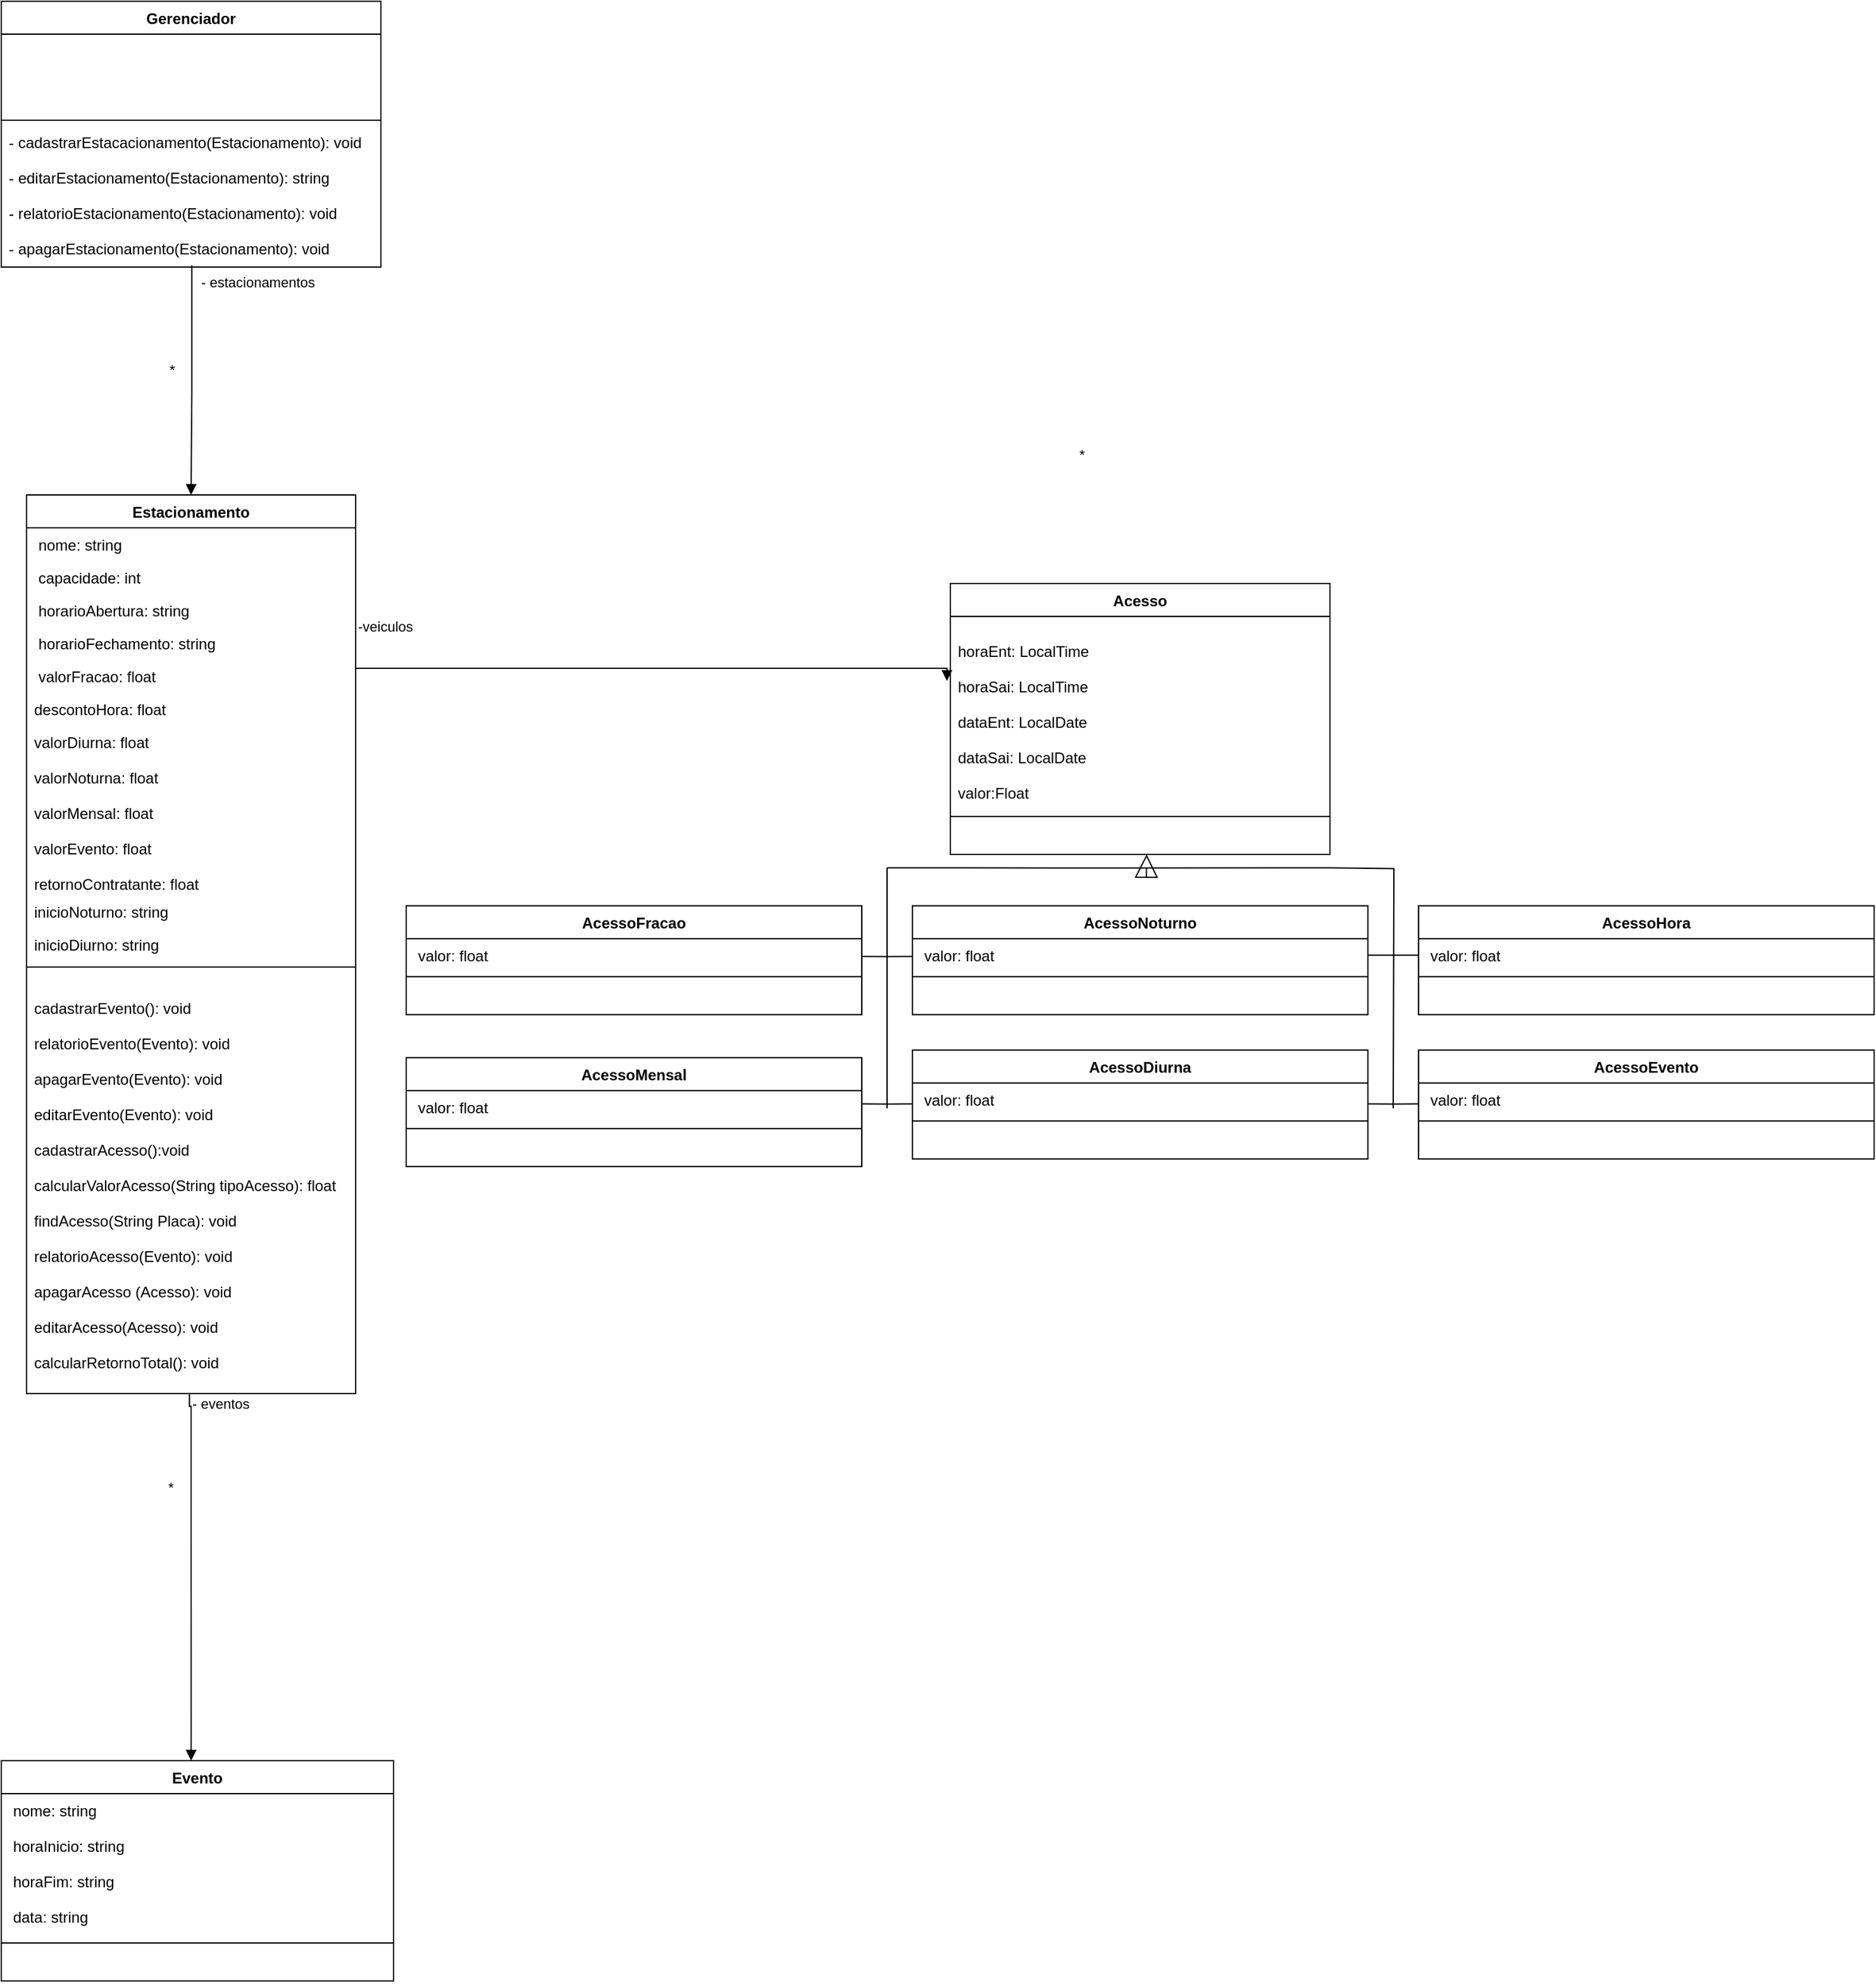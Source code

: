 <mxfile version="20.2.8" type="github" pages="2">
  <diagram id="n3HsWPKC9BcfrFoE6lrO" name="Classes">
    <mxGraphModel dx="1654" dy="1659" grid="1" gridSize="10" guides="1" tooltips="1" connect="1" arrows="1" fold="1" page="1" pageScale="1" pageWidth="827" pageHeight="1169" math="0" shadow="0">
      <root>
        <mxCell id="0" />
        <mxCell id="1" parent="0" />
        <mxCell id="VxP2XsV1p8CQdQtkffWP-2" value="Estacionamento&#xa;" style="swimlane;fontStyle=1;align=center;verticalAlign=top;childLayout=stackLayout;horizontal=1;startSize=26;horizontalStack=0;resizeParent=1;resizeParentMax=0;resizeLast=0;collapsible=1;marginBottom=0;" parent="1" vertex="1">
          <mxGeometry y="-210" width="260" height="710" as="geometry" />
        </mxCell>
        <mxCell id="VxP2XsV1p8CQdQtkffWP-3" value=" nome: string" style="text;strokeColor=none;fillColor=none;align=left;verticalAlign=top;spacingLeft=4;spacingRight=4;overflow=hidden;rotatable=0;points=[[0,0.5],[1,0.5]];portConstraint=eastwest;" parent="VxP2XsV1p8CQdQtkffWP-2" vertex="1">
          <mxGeometry y="26" width="260" height="26" as="geometry" />
        </mxCell>
        <mxCell id="VxP2XsV1p8CQdQtkffWP-10" value=" capacidade: int&#xa;" style="text;strokeColor=none;fillColor=none;align=left;verticalAlign=top;spacingLeft=4;spacingRight=4;overflow=hidden;rotatable=0;points=[[0,0.5],[1,0.5]];portConstraint=eastwest;" parent="VxP2XsV1p8CQdQtkffWP-2" vertex="1">
          <mxGeometry y="52" width="260" height="26" as="geometry" />
        </mxCell>
        <mxCell id="VxP2XsV1p8CQdQtkffWP-11" value=" horarioAbertura: string" style="text;strokeColor=none;fillColor=none;align=left;verticalAlign=top;spacingLeft=4;spacingRight=4;overflow=hidden;rotatable=0;points=[[0,0.5],[1,0.5]];portConstraint=eastwest;" parent="VxP2XsV1p8CQdQtkffWP-2" vertex="1">
          <mxGeometry y="78" width="260" height="26" as="geometry" />
        </mxCell>
        <mxCell id="OJVXcZlJsAUgDRDbPujy-1" value=" horarioFechamento: string" style="text;strokeColor=none;fillColor=none;align=left;verticalAlign=top;spacingLeft=4;spacingRight=4;overflow=hidden;rotatable=0;points=[[0,0.5],[1,0.5]];portConstraint=eastwest;" parent="VxP2XsV1p8CQdQtkffWP-2" vertex="1">
          <mxGeometry y="104" width="260" height="26" as="geometry" />
        </mxCell>
        <mxCell id="VxP2XsV1p8CQdQtkffWP-13" value=" valorFracao: float&#xa;" style="text;strokeColor=none;fillColor=none;align=left;verticalAlign=top;spacingLeft=4;spacingRight=4;overflow=hidden;rotatable=0;points=[[0,0.5],[1,0.5]];portConstraint=eastwest;" parent="VxP2XsV1p8CQdQtkffWP-2" vertex="1">
          <mxGeometry y="130" width="260" height="26" as="geometry" />
        </mxCell>
        <mxCell id="VxP2XsV1p8CQdQtkffWP-14" value="descontoHora: float" style="text;strokeColor=none;fillColor=none;align=left;verticalAlign=top;spacingLeft=4;spacingRight=4;overflow=hidden;rotatable=0;points=[[0,0.5],[1,0.5]];portConstraint=eastwest;" parent="VxP2XsV1p8CQdQtkffWP-2" vertex="1">
          <mxGeometry y="156" width="260" height="26" as="geometry" />
        </mxCell>
        <mxCell id="VxP2XsV1p8CQdQtkffWP-12" value="valorDiurna: float&#xa;&#xa;valorNoturna: float&#xa;&#xa;valorMensal: float&#xa;&#xa;valorEvento: float&#xa;&#xa;retornoContratante: float&#xa;&#xa;" style="text;strokeColor=none;fillColor=none;align=left;verticalAlign=top;spacingLeft=4;spacingRight=4;overflow=hidden;rotatable=0;points=[[0,0.5],[1,0.5]];portConstraint=eastwest;" parent="VxP2XsV1p8CQdQtkffWP-2" vertex="1">
          <mxGeometry y="182" width="260" height="134" as="geometry" />
        </mxCell>
        <mxCell id="zof1cizepwJFF0A06KsF-2" value="inicioNoturno: string" style="text;strokeColor=none;fillColor=none;align=left;verticalAlign=top;spacingLeft=4;spacingRight=4;overflow=hidden;rotatable=0;points=[[0,0.5],[1,0.5]];portConstraint=eastwest;" parent="VxP2XsV1p8CQdQtkffWP-2" vertex="1">
          <mxGeometry y="316" width="260" height="26" as="geometry" />
        </mxCell>
        <mxCell id="zof1cizepwJFF0A06KsF-1" value="inicioDiurno: string" style="text;strokeColor=none;fillColor=none;align=left;verticalAlign=top;spacingLeft=4;spacingRight=4;overflow=hidden;rotatable=0;points=[[0,0.5],[1,0.5]];portConstraint=eastwest;" parent="VxP2XsV1p8CQdQtkffWP-2" vertex="1">
          <mxGeometry y="342" width="260" height="26" as="geometry" />
        </mxCell>
        <mxCell id="VxP2XsV1p8CQdQtkffWP-4" value="" style="line;strokeWidth=1;fillColor=none;align=left;verticalAlign=middle;spacingTop=-1;spacingLeft=3;spacingRight=3;rotatable=0;labelPosition=right;points=[];portConstraint=eastwest;" parent="VxP2XsV1p8CQdQtkffWP-2" vertex="1">
          <mxGeometry y="368" width="260" height="10" as="geometry" />
        </mxCell>
        <mxCell id="VxP2XsV1p8CQdQtkffWP-5" value="&#xa;cadastrarEvento(): void&#xa;&#xa;relatorioEvento(Evento): void&#xa;&#xa;apagarEvento(Evento): void&#xa;&#xa;editarEvento(Evento): void&#xa;&#xa;cadastrarAcesso():void&#xa;&#xa;calcularValorAcesso(String tipoAcesso): float&#xa;&#xa;findAcesso(String Placa): void&#xa;&#xa;relatorioAcesso(Evento): void&#xa;&#xa;apagarAcesso (Acesso): void&#xa;&#xa;editarAcesso(Acesso): void&#xa;&#xa;calcularRetornoTotal(): void" style="text;strokeColor=none;fillColor=none;align=left;verticalAlign=top;spacingLeft=4;spacingRight=4;overflow=hidden;rotatable=0;points=[[0,0.5],[1,0.5]];portConstraint=eastwest;" parent="VxP2XsV1p8CQdQtkffWP-2" vertex="1">
          <mxGeometry y="378" width="260" height="332" as="geometry" />
        </mxCell>
        <mxCell id="y3Uu669ifDR9-FXE01mr-2" value="Acesso" style="swimlane;fontStyle=1;align=center;verticalAlign=top;childLayout=stackLayout;horizontal=1;startSize=26;horizontalStack=0;resizeParent=1;resizeParentMax=0;resizeLast=0;collapsible=1;marginBottom=0;" parent="1" vertex="1">
          <mxGeometry x="730" y="-140" width="300" height="214" as="geometry" />
        </mxCell>
        <mxCell id="y3Uu669ifDR9-FXE01mr-3" value="&#xa;horaEnt: LocalTime&#xa;&#xa;horaSai: LocalTime&#xa;&#xa;dataEnt: LocalDate&#xa;&#xa;dataSai: LocalDate&#xa;&#xa;valor:Float" style="text;strokeColor=none;fillColor=none;align=left;verticalAlign=top;spacingLeft=4;spacingRight=4;overflow=hidden;rotatable=0;points=[[0,0.5],[1,0.5]];portConstraint=eastwest;" parent="y3Uu669ifDR9-FXE01mr-2" vertex="1">
          <mxGeometry y="26" width="300" height="154" as="geometry" />
        </mxCell>
        <mxCell id="y3Uu669ifDR9-FXE01mr-4" value="" style="line;strokeWidth=1;fillColor=none;align=left;verticalAlign=middle;spacingTop=-1;spacingLeft=3;spacingRight=3;rotatable=0;labelPosition=right;points=[];portConstraint=eastwest;" parent="y3Uu669ifDR9-FXE01mr-2" vertex="1">
          <mxGeometry y="180" width="300" height="8" as="geometry" />
        </mxCell>
        <mxCell id="y3Uu669ifDR9-FXE01mr-5" value="&#xa;&#xa;" style="text;strokeColor=none;fillColor=none;align=left;verticalAlign=top;spacingLeft=4;spacingRight=4;overflow=hidden;rotatable=0;points=[[0,0.5],[1,0.5]];portConstraint=eastwest;" parent="y3Uu669ifDR9-FXE01mr-2" vertex="1">
          <mxGeometry y="188" width="300" height="26" as="geometry" />
        </mxCell>
        <mxCell id="y3Uu669ifDR9-FXE01mr-6" value="-veiculos" style="endArrow=block;endFill=1;html=1;edgeStyle=orthogonalEdgeStyle;align=left;verticalAlign=top;rounded=0;exitX=1;exitY=0.5;exitDx=0;exitDy=0;entryX=-0.009;entryY=0.331;entryDx=0;entryDy=0;entryPerimeter=0;" parent="1" source="VxP2XsV1p8CQdQtkffWP-11" target="y3Uu669ifDR9-FXE01mr-3" edge="1">
          <mxGeometry x="-1" relative="1" as="geometry">
            <mxPoint x="180" y="140" as="sourcePoint" />
            <mxPoint x="710" y="-90" as="targetPoint" />
            <Array as="points">
              <mxPoint x="260" y="-73" />
            </Array>
          </mxGeometry>
        </mxCell>
        <mxCell id="y3Uu669ifDR9-FXE01mr-7" value="*" style="edgeLabel;resizable=0;html=1;align=left;verticalAlign=bottom;" parent="y3Uu669ifDR9-FXE01mr-6" connectable="0" vertex="1">
          <mxGeometry x="-1" relative="1" as="geometry">
            <mxPoint x="570" y="-115" as="offset" />
          </mxGeometry>
        </mxCell>
        <mxCell id="y3Uu669ifDR9-FXE01mr-8" value="AcessoFracao" style="swimlane;fontStyle=1;align=center;verticalAlign=top;childLayout=stackLayout;horizontal=1;startSize=26;horizontalStack=0;resizeParent=1;resizeParentMax=0;resizeLast=0;collapsible=1;marginBottom=0;" parent="1" vertex="1">
          <mxGeometry x="300" y="114.67" width="360" height="86" as="geometry" />
        </mxCell>
        <mxCell id="y3Uu669ifDR9-FXE01mr-9" value=" valor: float" style="text;strokeColor=none;fillColor=none;align=left;verticalAlign=top;spacingLeft=4;spacingRight=4;overflow=hidden;rotatable=0;points=[[0,0.5],[1,0.5]];portConstraint=eastwest;" parent="y3Uu669ifDR9-FXE01mr-8" vertex="1">
          <mxGeometry y="26" width="360" height="26" as="geometry" />
        </mxCell>
        <mxCell id="y3Uu669ifDR9-FXE01mr-10" value="" style="line;strokeWidth=1;fillColor=none;align=left;verticalAlign=middle;spacingTop=-1;spacingLeft=3;spacingRight=3;rotatable=0;labelPosition=right;points=[];portConstraint=eastwest;" parent="y3Uu669ifDR9-FXE01mr-8" vertex="1">
          <mxGeometry y="52" width="360" height="8" as="geometry" />
        </mxCell>
        <mxCell id="y3Uu669ifDR9-FXE01mr-11" value="&#xa;&#xa;" style="text;strokeColor=none;fillColor=none;align=left;verticalAlign=top;spacingLeft=4;spacingRight=4;overflow=hidden;rotatable=0;points=[[0,0.5],[1,0.5]];portConstraint=eastwest;" parent="y3Uu669ifDR9-FXE01mr-8" vertex="1">
          <mxGeometry y="60" width="360" height="26" as="geometry" />
        </mxCell>
        <mxCell id="y3Uu669ifDR9-FXE01mr-12" value="AcessoNoturno" style="swimlane;fontStyle=1;align=center;verticalAlign=top;childLayout=stackLayout;horizontal=1;startSize=26;horizontalStack=0;resizeParent=1;resizeParentMax=0;resizeLast=0;collapsible=1;marginBottom=0;" parent="1" vertex="1">
          <mxGeometry x="700" y="114.67" width="360" height="86" as="geometry">
            <mxRectangle x="700" y="114.67" width="130" height="30" as="alternateBounds" />
          </mxGeometry>
        </mxCell>
        <mxCell id="y3Uu669ifDR9-FXE01mr-13" value=" valor: float" style="text;strokeColor=none;fillColor=none;align=left;verticalAlign=top;spacingLeft=4;spacingRight=4;overflow=hidden;rotatable=0;points=[[0,0.5],[1,0.5]];portConstraint=eastwest;" parent="y3Uu669ifDR9-FXE01mr-12" vertex="1">
          <mxGeometry y="26" width="360" height="26" as="geometry" />
        </mxCell>
        <mxCell id="y3Uu669ifDR9-FXE01mr-14" value="" style="line;strokeWidth=1;fillColor=none;align=left;verticalAlign=middle;spacingTop=-1;spacingLeft=3;spacingRight=3;rotatable=0;labelPosition=right;points=[];portConstraint=eastwest;" parent="y3Uu669ifDR9-FXE01mr-12" vertex="1">
          <mxGeometry y="52" width="360" height="8" as="geometry" />
        </mxCell>
        <mxCell id="y3Uu669ifDR9-FXE01mr-15" value="&#xa;&#xa;" style="text;strokeColor=none;fillColor=none;align=left;verticalAlign=top;spacingLeft=4;spacingRight=4;overflow=hidden;rotatable=0;points=[[0,0.5],[1,0.5]];portConstraint=eastwest;" parent="y3Uu669ifDR9-FXE01mr-12" vertex="1">
          <mxGeometry y="60" width="360" height="26" as="geometry" />
        </mxCell>
        <mxCell id="y3Uu669ifDR9-FXE01mr-16" value="AcessoHora" style="swimlane;fontStyle=1;align=center;verticalAlign=top;childLayout=stackLayout;horizontal=1;startSize=26;horizontalStack=0;resizeParent=1;resizeParentMax=0;resizeLast=0;collapsible=1;marginBottom=0;" parent="1" vertex="1">
          <mxGeometry x="1100" y="114.67" width="360" height="86" as="geometry">
            <mxRectangle x="1100" y="114.67" width="110" height="30" as="alternateBounds" />
          </mxGeometry>
        </mxCell>
        <mxCell id="y3Uu669ifDR9-FXE01mr-17" value=" valor: float" style="text;strokeColor=none;fillColor=none;align=left;verticalAlign=top;spacingLeft=4;spacingRight=4;overflow=hidden;rotatable=0;points=[[0,0.5],[1,0.5]];portConstraint=eastwest;" parent="y3Uu669ifDR9-FXE01mr-16" vertex="1">
          <mxGeometry y="26" width="360" height="26" as="geometry" />
        </mxCell>
        <mxCell id="y3Uu669ifDR9-FXE01mr-18" value="" style="line;strokeWidth=1;fillColor=none;align=left;verticalAlign=middle;spacingTop=-1;spacingLeft=3;spacingRight=3;rotatable=0;labelPosition=right;points=[];portConstraint=eastwest;" parent="y3Uu669ifDR9-FXE01mr-16" vertex="1">
          <mxGeometry y="52" width="360" height="8" as="geometry" />
        </mxCell>
        <mxCell id="y3Uu669ifDR9-FXE01mr-19" value="&#xa;&#xa;" style="text;strokeColor=none;fillColor=none;align=left;verticalAlign=top;spacingLeft=4;spacingRight=4;overflow=hidden;rotatable=0;points=[[0,0.5],[1,0.5]];portConstraint=eastwest;" parent="y3Uu669ifDR9-FXE01mr-16" vertex="1">
          <mxGeometry y="60" width="360" height="26" as="geometry" />
        </mxCell>
        <mxCell id="y3Uu669ifDR9-FXE01mr-20" value="AcessoMensal" style="swimlane;fontStyle=1;align=center;verticalAlign=top;childLayout=stackLayout;horizontal=1;startSize=26;horizontalStack=0;resizeParent=1;resizeParentMax=0;resizeLast=0;collapsible=1;marginBottom=0;" parent="1" vertex="1">
          <mxGeometry x="300" y="234.67" width="360" height="86" as="geometry" />
        </mxCell>
        <mxCell id="y3Uu669ifDR9-FXE01mr-21" value=" valor: float" style="text;strokeColor=none;fillColor=none;align=left;verticalAlign=top;spacingLeft=4;spacingRight=4;overflow=hidden;rotatable=0;points=[[0,0.5],[1,0.5]];portConstraint=eastwest;" parent="y3Uu669ifDR9-FXE01mr-20" vertex="1">
          <mxGeometry y="26" width="360" height="26" as="geometry" />
        </mxCell>
        <mxCell id="y3Uu669ifDR9-FXE01mr-22" value="" style="line;strokeWidth=1;fillColor=none;align=left;verticalAlign=middle;spacingTop=-1;spacingLeft=3;spacingRight=3;rotatable=0;labelPosition=right;points=[];portConstraint=eastwest;" parent="y3Uu669ifDR9-FXE01mr-20" vertex="1">
          <mxGeometry y="52" width="360" height="8" as="geometry" />
        </mxCell>
        <mxCell id="y3Uu669ifDR9-FXE01mr-23" value="&#xa;&#xa;" style="text;strokeColor=none;fillColor=none;align=left;verticalAlign=top;spacingLeft=4;spacingRight=4;overflow=hidden;rotatable=0;points=[[0,0.5],[1,0.5]];portConstraint=eastwest;" parent="y3Uu669ifDR9-FXE01mr-20" vertex="1">
          <mxGeometry y="60" width="360" height="26" as="geometry" />
        </mxCell>
        <mxCell id="y3Uu669ifDR9-FXE01mr-24" value="AcessoDiurna" style="swimlane;fontStyle=1;align=center;verticalAlign=top;childLayout=stackLayout;horizontal=1;startSize=26;horizontalStack=0;resizeParent=1;resizeParentMax=0;resizeLast=0;collapsible=1;marginBottom=0;" parent="1" vertex="1">
          <mxGeometry x="700" y="228.67" width="360" height="86" as="geometry" />
        </mxCell>
        <mxCell id="y3Uu669ifDR9-FXE01mr-25" value=" valor: float" style="text;strokeColor=none;fillColor=none;align=left;verticalAlign=top;spacingLeft=4;spacingRight=4;overflow=hidden;rotatable=0;points=[[0,0.5],[1,0.5]];portConstraint=eastwest;" parent="y3Uu669ifDR9-FXE01mr-24" vertex="1">
          <mxGeometry y="26" width="360" height="26" as="geometry" />
        </mxCell>
        <mxCell id="y3Uu669ifDR9-FXE01mr-26" value="" style="line;strokeWidth=1;fillColor=none;align=left;verticalAlign=middle;spacingTop=-1;spacingLeft=3;spacingRight=3;rotatable=0;labelPosition=right;points=[];portConstraint=eastwest;" parent="y3Uu669ifDR9-FXE01mr-24" vertex="1">
          <mxGeometry y="52" width="360" height="8" as="geometry" />
        </mxCell>
        <mxCell id="y3Uu669ifDR9-FXE01mr-27" value="&#xa;&#xa;" style="text;strokeColor=none;fillColor=none;align=left;verticalAlign=top;spacingLeft=4;spacingRight=4;overflow=hidden;rotatable=0;points=[[0,0.5],[1,0.5]];portConstraint=eastwest;" parent="y3Uu669ifDR9-FXE01mr-24" vertex="1">
          <mxGeometry y="60" width="360" height="26" as="geometry" />
        </mxCell>
        <mxCell id="y3Uu669ifDR9-FXE01mr-28" value="AcessoEvento" style="swimlane;fontStyle=1;align=center;verticalAlign=top;childLayout=stackLayout;horizontal=1;startSize=26;horizontalStack=0;resizeParent=1;resizeParentMax=0;resizeLast=0;collapsible=1;marginBottom=0;" parent="1" vertex="1">
          <mxGeometry x="1100" y="228.67" width="360" height="86" as="geometry" />
        </mxCell>
        <mxCell id="y3Uu669ifDR9-FXE01mr-29" value=" valor: float" style="text;strokeColor=none;fillColor=none;align=left;verticalAlign=top;spacingLeft=4;spacingRight=4;overflow=hidden;rotatable=0;points=[[0,0.5],[1,0.5]];portConstraint=eastwest;" parent="y3Uu669ifDR9-FXE01mr-28" vertex="1">
          <mxGeometry y="26" width="360" height="26" as="geometry" />
        </mxCell>
        <mxCell id="y3Uu669ifDR9-FXE01mr-30" value="" style="line;strokeWidth=1;fillColor=none;align=left;verticalAlign=middle;spacingTop=-1;spacingLeft=3;spacingRight=3;rotatable=0;labelPosition=right;points=[];portConstraint=eastwest;" parent="y3Uu669ifDR9-FXE01mr-28" vertex="1">
          <mxGeometry y="52" width="360" height="8" as="geometry" />
        </mxCell>
        <mxCell id="y3Uu669ifDR9-FXE01mr-31" value="&#xa;&#xa;" style="text;strokeColor=none;fillColor=none;align=left;verticalAlign=top;spacingLeft=4;spacingRight=4;overflow=hidden;rotatable=0;points=[[0,0.5],[1,0.5]];portConstraint=eastwest;" parent="y3Uu669ifDR9-FXE01mr-28" vertex="1">
          <mxGeometry y="60" width="360" height="26" as="geometry" />
        </mxCell>
        <mxCell id="y3Uu669ifDR9-FXE01mr-32" value="Evento" style="swimlane;fontStyle=1;align=center;verticalAlign=top;childLayout=stackLayout;horizontal=1;startSize=26;horizontalStack=0;resizeParent=1;resizeParentMax=0;resizeLast=0;collapsible=1;marginBottom=0;" parent="1" vertex="1">
          <mxGeometry x="-20" y="790" width="310" height="174" as="geometry" />
        </mxCell>
        <mxCell id="y3Uu669ifDR9-FXE01mr-33" value=" nome: string&#xa;&#xa; horaInicio: string&#xa;&#xa; horaFim: string&#xa;&#xa; data: string" style="text;strokeColor=none;fillColor=none;align=left;verticalAlign=top;spacingLeft=4;spacingRight=4;overflow=hidden;rotatable=0;points=[[0,0.5],[1,0.5]];portConstraint=eastwest;" parent="y3Uu669ifDR9-FXE01mr-32" vertex="1">
          <mxGeometry y="26" width="310" height="114" as="geometry" />
        </mxCell>
        <mxCell id="y3Uu669ifDR9-FXE01mr-34" value="" style="line;strokeWidth=1;fillColor=none;align=left;verticalAlign=middle;spacingTop=-1;spacingLeft=3;spacingRight=3;rotatable=0;labelPosition=right;points=[];portConstraint=eastwest;" parent="y3Uu669ifDR9-FXE01mr-32" vertex="1">
          <mxGeometry y="140" width="310" height="8" as="geometry" />
        </mxCell>
        <mxCell id="y3Uu669ifDR9-FXE01mr-35" value="&#xa;&#xa;" style="text;strokeColor=none;fillColor=none;align=left;verticalAlign=top;spacingLeft=4;spacingRight=4;overflow=hidden;rotatable=0;points=[[0,0.5],[1,0.5]];portConstraint=eastwest;" parent="y3Uu669ifDR9-FXE01mr-32" vertex="1">
          <mxGeometry y="148" width="310" height="26" as="geometry" />
        </mxCell>
        <mxCell id="y3Uu669ifDR9-FXE01mr-39" value="&lt;br&gt;" style="endArrow=block;endSize=16;endFill=0;html=1;rounded=0;entryX=0.517;entryY=0.998;entryDx=0;entryDy=0;entryPerimeter=0;" parent="1" target="y3Uu669ifDR9-FXE01mr-5" edge="1">
          <mxGeometry x="-0.169" y="-170" width="160" relative="1" as="geometry">
            <mxPoint x="885" y="84.67" as="sourcePoint" />
            <mxPoint x="885.4" y="59.996" as="targetPoint" />
            <mxPoint as="offset" />
          </mxGeometry>
        </mxCell>
        <mxCell id="y3Uu669ifDR9-FXE01mr-41" value="" style="endArrow=none;html=1;edgeStyle=orthogonalEdgeStyle;rounded=0;" parent="1" edge="1">
          <mxGeometry relative="1" as="geometry">
            <mxPoint x="680" y="84.67" as="sourcePoint" />
            <mxPoint x="680" y="274.67" as="targetPoint" />
          </mxGeometry>
        </mxCell>
        <mxCell id="y3Uu669ifDR9-FXE01mr-44" value="" style="endArrow=none;html=1;edgeStyle=orthogonalEdgeStyle;rounded=0;" parent="1" edge="1">
          <mxGeometry relative="1" as="geometry">
            <mxPoint x="1030" y="84.67" as="sourcePoint" />
            <mxPoint x="1080" y="274.67" as="targetPoint" />
          </mxGeometry>
        </mxCell>
        <mxCell id="y3Uu669ifDR9-FXE01mr-45" value="" style="endArrow=none;html=1;edgeStyle=orthogonalEdgeStyle;rounded=0;" parent="1" edge="1">
          <mxGeometry relative="1" as="geometry">
            <mxPoint x="680" y="84.67" as="sourcePoint" />
            <mxPoint x="1030" y="84.67" as="targetPoint" />
            <Array as="points">
              <mxPoint x="810" y="84.67" />
              <mxPoint x="810" y="84.67" />
            </Array>
          </mxGeometry>
        </mxCell>
        <mxCell id="y3Uu669ifDR9-FXE01mr-46" value="" style="endArrow=none;html=1;edgeStyle=orthogonalEdgeStyle;rounded=0;" parent="1" edge="1">
          <mxGeometry relative="1" as="geometry">
            <mxPoint x="660" y="271.17" as="sourcePoint" />
            <mxPoint x="700" y="271.17" as="targetPoint" />
            <Array as="points">
              <mxPoint x="680" y="271.17" />
              <mxPoint x="680" y="271.17" />
            </Array>
          </mxGeometry>
        </mxCell>
        <mxCell id="y3Uu669ifDR9-FXE01mr-48" value="" style="endArrow=none;html=1;edgeStyle=orthogonalEdgeStyle;rounded=0;" parent="1" edge="1">
          <mxGeometry relative="1" as="geometry">
            <mxPoint x="660" y="154.67" as="sourcePoint" />
            <mxPoint x="700" y="154.67" as="targetPoint" />
            <Array as="points">
              <mxPoint x="680" y="154.67" />
              <mxPoint x="680" y="154.67" />
            </Array>
          </mxGeometry>
        </mxCell>
        <mxCell id="y3Uu669ifDR9-FXE01mr-49" value="" style="endArrow=none;html=1;edgeStyle=orthogonalEdgeStyle;rounded=0;" parent="1" edge="1">
          <mxGeometry relative="1" as="geometry">
            <mxPoint x="1060" y="271.17" as="sourcePoint" />
            <mxPoint x="1100" y="271.17" as="targetPoint" />
            <Array as="points">
              <mxPoint x="1080" y="271.17" />
              <mxPoint x="1080" y="271.17" />
            </Array>
          </mxGeometry>
        </mxCell>
        <mxCell id="y3Uu669ifDR9-FXE01mr-50" value="" style="endArrow=none;html=1;edgeStyle=orthogonalEdgeStyle;rounded=0;entryX=0;entryY=0.5;entryDx=0;entryDy=0;exitX=1;exitY=0.5;exitDx=0;exitDy=0;" parent="1" source="y3Uu669ifDR9-FXE01mr-13" target="y3Uu669ifDR9-FXE01mr-17" edge="1">
          <mxGeometry relative="1" as="geometry">
            <mxPoint x="1020" y="153.67" as="sourcePoint" />
            <mxPoint x="920" y="184.67" as="targetPoint" />
            <Array as="points" />
          </mxGeometry>
        </mxCell>
        <mxCell id="y3Uu669ifDR9-FXE01mr-51" value="- eventos" style="endArrow=block;endFill=1;html=1;edgeStyle=orthogonalEdgeStyle;align=left;verticalAlign=top;rounded=0;entryX=0.484;entryY=0;entryDx=0;entryDy=0;exitX=0.495;exitY=1.002;exitDx=0;exitDy=0;exitPerimeter=0;entryPerimeter=0;" parent="1" source="VxP2XsV1p8CQdQtkffWP-5" target="y3Uu669ifDR9-FXE01mr-32" edge="1">
          <mxGeometry x="-1" y="-6" relative="1" as="geometry">
            <mxPoint x="720" y="260" as="sourcePoint" />
            <mxPoint x="670" y="280" as="targetPoint" />
            <Array as="points">
              <mxPoint x="129" y="510" />
              <mxPoint x="130" y="510" />
            </Array>
            <mxPoint x="6" y="-6" as="offset" />
          </mxGeometry>
        </mxCell>
        <mxCell id="y3Uu669ifDR9-FXE01mr-52" value="*" style="edgeLabel;resizable=0;html=1;align=left;verticalAlign=bottom;" parent="y3Uu669ifDR9-FXE01mr-51" connectable="0" vertex="1">
          <mxGeometry x="-1" relative="1" as="geometry">
            <mxPoint x="-19" y="82" as="offset" />
          </mxGeometry>
        </mxCell>
        <mxCell id="y3Uu669ifDR9-FXE01mr-57" value="Gerenciador&#xa;" style="swimlane;fontStyle=1;align=center;verticalAlign=top;childLayout=stackLayout;horizontal=1;startSize=26;horizontalStack=0;resizeParent=1;resizeParentMax=0;resizeLast=0;collapsible=1;marginBottom=0;" parent="1" vertex="1">
          <mxGeometry x="-20" y="-600" width="300" height="210" as="geometry" />
        </mxCell>
        <mxCell id="y3Uu669ifDR9-FXE01mr-58" value="&#xa;&#xa;" style="text;strokeColor=none;fillColor=none;align=left;verticalAlign=top;spacingLeft=4;spacingRight=4;overflow=hidden;rotatable=0;points=[[0,0.5],[1,0.5]];portConstraint=eastwest;" parent="y3Uu669ifDR9-FXE01mr-57" vertex="1">
          <mxGeometry y="26" width="300" height="64" as="geometry" />
        </mxCell>
        <mxCell id="y3Uu669ifDR9-FXE01mr-59" value="" style="line;strokeWidth=1;fillColor=none;align=left;verticalAlign=middle;spacingTop=-1;spacingLeft=3;spacingRight=3;rotatable=0;labelPosition=right;points=[];portConstraint=eastwest;" parent="y3Uu669ifDR9-FXE01mr-57" vertex="1">
          <mxGeometry y="90" width="300" height="8" as="geometry" />
        </mxCell>
        <mxCell id="y3Uu669ifDR9-FXE01mr-60" value="- cadastrarEstacacionamento(Estacionamento): void&#xa;&#xa;- editarEstacionamento(Estacionamento): string&#xa;&#xa;- relatorioEstacionamento(Estacionamento): void&#xa;&#xa;- apagarEstacionamento(Estacionamento): void" style="text;strokeColor=none;fillColor=none;align=left;verticalAlign=top;spacingLeft=4;spacingRight=4;overflow=hidden;rotatable=0;points=[[0,0.5],[1,0.5]];portConstraint=eastwest;" parent="y3Uu669ifDR9-FXE01mr-57" vertex="1">
          <mxGeometry y="98" width="300" height="112" as="geometry" />
        </mxCell>
        <mxCell id="y3Uu669ifDR9-FXE01mr-61" value="- estacionamentos" style="endArrow=block;endFill=1;html=1;edgeStyle=orthogonalEdgeStyle;align=left;verticalAlign=top;rounded=0;exitX=0.502;exitY=0.988;exitDx=0;exitDy=0;exitPerimeter=0;entryX=0.5;entryY=0;entryDx=0;entryDy=0;" parent="1" source="y3Uu669ifDR9-FXE01mr-60" target="VxP2XsV1p8CQdQtkffWP-2" edge="1">
          <mxGeometry x="-1" y="5" relative="1" as="geometry">
            <mxPoint x="120" y="-250" as="sourcePoint" />
            <mxPoint x="280" y="-250" as="targetPoint" />
            <mxPoint as="offset" />
            <Array as="points">
              <mxPoint x="130" y="-291" />
            </Array>
          </mxGeometry>
        </mxCell>
        <mxCell id="y3Uu669ifDR9-FXE01mr-62" value="*" style="edgeLabel;resizable=0;html=1;align=left;verticalAlign=bottom;" parent="y3Uu669ifDR9-FXE01mr-61" connectable="0" vertex="1">
          <mxGeometry x="-1" relative="1" as="geometry">
            <mxPoint x="-20" y="91" as="offset" />
          </mxGeometry>
        </mxCell>
      </root>
    </mxGraphModel>
  </diagram>
  <diagram id="PkJQ1TnxzTy76fye92Y9" name="Objetos">
    <mxGraphModel dx="1662" dy="762" grid="1" gridSize="10" guides="1" tooltips="1" connect="1" arrows="1" fold="1" page="1" pageScale="1" pageWidth="827" pageHeight="1169" math="0" shadow="0">
      <root>
        <mxCell id="0" />
        <mxCell id="1" parent="0" />
        <mxCell id="QJquCkZx6AmFqLon1BTP-2" style="edgeStyle=orthogonalEdgeStyle;rounded=0;orthogonalLoop=1;jettySize=auto;html=1;entryX=-0.006;entryY=0.56;entryDx=0;entryDy=0;fontFamily=Helvetica;fontSize=12;fontColor=#000000;entryPerimeter=0;" parent="1" source="BVEbGdJDmtgbI7iL5w3_-1" target="nzsYs39vptiGu1WQADIk-4" edge="1">
          <mxGeometry relative="1" as="geometry">
            <Array as="points">
              <mxPoint x="370" y="210" />
              <mxPoint x="370" y="280" />
              <mxPoint x="410" y="280" />
            </Array>
          </mxGeometry>
        </mxCell>
        <mxCell id="SGIuERcyoK9zzsOfPhRx-4" style="edgeStyle=orthogonalEdgeStyle;rounded=0;orthogonalLoop=1;jettySize=auto;html=1;fontFamily=Helvetica;fontSize=12;fontColor=#000000;entryX=0.004;entryY=0.562;entryDx=0;entryDy=0;entryPerimeter=0;" parent="1" source="BVEbGdJDmtgbI7iL5w3_-1" target="nzsYs39vptiGu1WQADIk-1" edge="1">
          <mxGeometry relative="1" as="geometry">
            <Array as="points">
              <mxPoint x="370" y="210" />
              <mxPoint x="370" y="150" />
              <mxPoint x="411" y="150" />
            </Array>
            <mxPoint x="410" y="160" as="targetPoint" />
          </mxGeometry>
        </mxCell>
        <mxCell id="BVEbGdJDmtgbI7iL5w3_-1" value="&lt;p style=&quot;margin:0px;margin-top:4px;text-align:center;text-decoration:underline;&quot;&gt;&lt;b&gt;Estacionamento_1: Estacionamento&lt;/b&gt;&lt;/p&gt;&lt;hr&gt;&lt;p style=&quot;margin:0px;margin-left:8px;&quot;&gt;nome = Estacionamento 1&amp;nbsp;&lt;/p&gt;&lt;p style=&quot;margin:0px;margin-left:8px;&quot;&gt;capacidade = 300&lt;br&gt;&lt;/p&gt;&lt;p style=&quot;margin:0px;margin-left:8px;&quot;&gt;horarioAbertura = 6:00&lt;/p&gt;&lt;p style=&quot;margin:0px;margin-left:8px;&quot;&gt;horarioFechamento = 22:00&lt;/p&gt;&lt;p style=&quot;margin:0px;margin-left:8px;&quot;&gt;valorFracao =&amp;nbsp; 30.00&lt;/p&gt;&lt;p style=&quot;margin:0px;margin-left:8px;&quot;&gt;valorDiurna = 120.00&lt;/p&gt;&lt;p style=&quot;margin:0px;margin-left:8px;&quot;&gt;valorNotuno = 0.45&lt;/p&gt;&lt;p style=&quot;margin:0px;margin-left:8px;&quot;&gt;descontoHora = 0.15&lt;/p&gt;&lt;p style=&quot;margin:0px;margin-left:8px;&quot;&gt;inicioNoturno = 19:00&lt;/p&gt;&lt;p style=&quot;margin:0px;margin-left:8px;&quot;&gt;fimNoturno = 9:00&lt;/p&gt;&lt;p style=&quot;margin:0px;margin-left:8px;&quot;&gt;valorMensal: 600.00&lt;/p&gt;&lt;p style=&quot;margin:0px;margin-left:8px;&quot;&gt;valorEvento: 50.00&lt;/p&gt;&lt;p style=&quot;margin:0px;margin-left:8px;&quot;&gt;retornoContratante: 0.5&lt;/p&gt;" style="verticalAlign=top;align=left;overflow=fill;fontSize=12;fontFamily=Helvetica;html=1;" parent="1" vertex="1">
          <mxGeometry x="100" y="100" width="230" height="220" as="geometry" />
        </mxCell>
        <mxCell id="ZNCcj3gocjjI5rig5ftj-1" style="edgeStyle=orthogonalEdgeStyle;rounded=0;orthogonalLoop=1;jettySize=auto;html=1;fontFamily=Helvetica;fontSize=12;fontColor=#000000;" parent="1" source="QP71yA802ZSlUaEgVkZL-1" target="ALb3BQRTyoP42hedGqVb-1" edge="1">
          <mxGeometry relative="1" as="geometry">
            <Array as="points">
              <mxPoint x="370" y="540" />
              <mxPoint x="370" y="480" />
            </Array>
          </mxGeometry>
        </mxCell>
        <mxCell id="SGIuERcyoK9zzsOfPhRx-3" style="edgeStyle=orthogonalEdgeStyle;rounded=0;orthogonalLoop=1;jettySize=auto;html=1;entryX=-0.002;entryY=0.559;entryDx=0;entryDy=0;fontFamily=Helvetica;fontSize=12;fontColor=#000000;entryPerimeter=0;" parent="1" source="QP71yA802ZSlUaEgVkZL-1" target="ALb3BQRTyoP42hedGqVb-3" edge="1">
          <mxGeometry relative="1" as="geometry">
            <Array as="points">
              <mxPoint x="370" y="540" />
              <mxPoint x="370" y="610" />
              <mxPoint x="414" y="610" />
            </Array>
          </mxGeometry>
        </mxCell>
        <mxCell id="QP71yA802ZSlUaEgVkZL-1" value="&lt;p style=&quot;margin:0px;margin-top:4px;text-align:center;text-decoration:underline;&quot;&gt;&lt;b&gt;Estacionamento_2: Estacionamento&lt;/b&gt;&lt;/p&gt;&lt;hr&gt;&lt;p style=&quot;margin:0px;margin-left:8px;&quot;&gt;nome = Estacionamento 2&lt;/p&gt;&lt;p style=&quot;margin:0px;margin-left:8px;&quot;&gt;capacidade = 120&lt;/p&gt;&lt;p style=&quot;margin:0px;margin-left:8px;&quot;&gt;horarioEntrada = 00:00&lt;/p&gt;&lt;p style=&quot;margin:0px;margin-left:8px;&quot;&gt;horarioSaida = 23:59&lt;/p&gt;&lt;p style=&quot;margin:0px;margin-left:8px;&quot;&gt;valorFracao = 20&lt;/p&gt;&lt;p style=&quot;margin:0px;margin-left:8px;&quot;&gt;descontoHora = 0.1&lt;/p&gt;&lt;p style=&quot;margin:0px;margin-left:8px;&quot;&gt;valorDiurno = 70&lt;/p&gt;&lt;p style=&quot;margin:0px;margin-left:8px;&quot;&gt;valorNoturno = 0.3&lt;/p&gt;&lt;p style=&quot;margin:0px;margin-left:8px;&quot;&gt;inicioNoturno = 21:00&lt;/p&gt;&lt;p style=&quot;margin:0px;margin-left:8px;&quot;&gt;fimNoturno = 7:00&lt;/p&gt;&lt;p style=&quot;background-color: rgb(248, 249, 250); margin: 0px 0px 0px 8px;&quot;&gt;valorMensal: 455.00&lt;/p&gt;&lt;p style=&quot;background-color: rgb(248, 249, 250); margin: 0px 0px 0px 8px;&quot;&gt;valorEvento: 60.00&lt;/p&gt;&lt;p style=&quot;background-color: rgb(248, 249, 250); margin: 0px 0px 0px 8px;&quot;&gt;retornoContratante: 0.6&lt;br&gt;&lt;/p&gt;" style="verticalAlign=top;align=left;overflow=fill;fontSize=12;fontFamily=Helvetica;html=1;labelBackgroundColor=#FFFFFF;fontColor=#000000;" parent="1" vertex="1">
          <mxGeometry x="100" y="430" width="230" height="220" as="geometry" />
        </mxCell>
        <mxCell id="SGIuERcyoK9zzsOfPhRx-5" style="edgeStyle=orthogonalEdgeStyle;rounded=0;orthogonalLoop=1;jettySize=auto;html=1;entryX=-0.011;entryY=0.562;entryDx=0;entryDy=0;fontFamily=Helvetica;fontSize=12;fontColor=#000000;entryPerimeter=0;" parent="1" source="nzsYs39vptiGu1WQADIk-1" target="nzsYs39vptiGu1WQADIk-2" edge="1">
          <mxGeometry relative="1" as="geometry">
            <Array as="points">
              <mxPoint x="600" y="150" />
            </Array>
          </mxGeometry>
        </mxCell>
        <mxCell id="nzsYs39vptiGu1WQADIk-1" value="&lt;p style=&quot;margin:0px;margin-top:4px;text-align:center;text-decoration:underline;&quot;&gt;&lt;b&gt;: Veiculo&lt;/b&gt;&lt;/p&gt;&lt;hr&gt;&lt;p style=&quot;margin:0px;margin-left:8px;&quot;&gt;placa = AC50M&lt;/p&gt;" style="verticalAlign=top;align=left;overflow=fill;fontSize=12;fontFamily=Helvetica;html=1;labelBackgroundColor=#FFFFFF;fontColor=#000000;" parent="1" vertex="1">
          <mxGeometry x="410" y="100" width="160" height="90" as="geometry" />
        </mxCell>
        <mxCell id="nzsYs39vptiGu1WQADIk-2" value="&lt;p style=&quot;margin:0px;margin-top:4px;text-align:center;text-decoration:underline;&quot;&gt;&lt;b&gt;: AcessoDiurna&lt;/b&gt;&lt;/p&gt;&lt;hr&gt;&lt;p style=&quot;margin:0px;margin-left:8px;&quot;&gt;horaEnt = 8:00&lt;/p&gt;&lt;p style=&quot;margin:0px;margin-left:8px;&quot;&gt;horaSai = 18:00&lt;/p&gt;" style="verticalAlign=top;align=left;overflow=fill;fontSize=12;fontFamily=Helvetica;html=1;labelBackgroundColor=#FFFFFF;fontColor=#000000;" parent="1" vertex="1">
          <mxGeometry x="630" y="100" width="160" height="90" as="geometry" />
        </mxCell>
        <mxCell id="nzsYs39vptiGu1WQADIk-3" value="&lt;p style=&quot;margin:0px;margin-top:4px;text-align:center;text-decoration:underline;&quot;&gt;&lt;b&gt;: AcessoNoturno&lt;/b&gt;&lt;/p&gt;&lt;hr&gt;&lt;p style=&quot;margin:0px;margin-left:8px;&quot;&gt;horaEnt = 20:00&lt;/p&gt;&lt;p style=&quot;margin:0px;margin-left:8px;&quot;&gt;horaSai = 7:00&lt;/p&gt;" style="verticalAlign=top;align=left;overflow=fill;fontSize=12;fontFamily=Helvetica;html=1;labelBackgroundColor=#FFFFFF;fontColor=#000000;" parent="1" vertex="1">
          <mxGeometry x="630" y="230" width="160" height="90" as="geometry" />
        </mxCell>
        <mxCell id="QJquCkZx6AmFqLon1BTP-1" style="edgeStyle=orthogonalEdgeStyle;rounded=0;orthogonalLoop=1;jettySize=auto;html=1;fontFamily=Helvetica;fontSize=12;fontColor=#000000;" parent="1" source="nzsYs39vptiGu1WQADIk-4" edge="1">
          <mxGeometry relative="1" as="geometry">
            <mxPoint x="630" y="280" as="targetPoint" />
            <Array as="points">
              <mxPoint x="630" y="280" />
            </Array>
          </mxGeometry>
        </mxCell>
        <mxCell id="nzsYs39vptiGu1WQADIk-4" value="&lt;p style=&quot;margin:0px;margin-top:4px;text-align:center;text-decoration:underline;&quot;&gt;&lt;b&gt;: Veiculo&lt;/b&gt;&lt;/p&gt;&lt;hr&gt;&lt;p style=&quot;margin:0px;margin-left:8px;&quot;&gt;placa = RM3A9&lt;/p&gt;" style="verticalAlign=top;align=left;overflow=fill;fontSize=12;fontFamily=Helvetica;html=1;labelBackgroundColor=#FFFFFF;fontColor=#000000;" parent="1" vertex="1">
          <mxGeometry x="410" y="230" width="160" height="90" as="geometry" />
        </mxCell>
        <mxCell id="SGIuERcyoK9zzsOfPhRx-1" style="edgeStyle=orthogonalEdgeStyle;rounded=0;orthogonalLoop=1;jettySize=auto;html=1;entryX=0.002;entryY=0.556;entryDx=0;entryDy=0;fontFamily=Helvetica;fontSize=12;fontColor=#000000;entryPerimeter=0;" parent="1" source="ALb3BQRTyoP42hedGqVb-1" target="ALb3BQRTyoP42hedGqVb-2" edge="1">
          <mxGeometry relative="1" as="geometry">
            <Array as="points">
              <mxPoint x="590" y="480" />
              <mxPoint x="590" y="480" />
            </Array>
          </mxGeometry>
        </mxCell>
        <mxCell id="ALb3BQRTyoP42hedGqVb-1" value="&lt;p style=&quot;margin:0px;margin-top:4px;text-align:center;text-decoration:underline;&quot;&gt;&lt;b&gt;: Veiculo&lt;/b&gt;&lt;/p&gt;&lt;hr&gt;&lt;p style=&quot;margin:0px;margin-left:8px;&quot;&gt;placa = HI139&lt;/p&gt;" style="verticalAlign=top;align=left;overflow=fill;fontSize=12;fontFamily=Helvetica;html=1;labelBackgroundColor=#FFFFFF;fontColor=#000000;" parent="1" vertex="1">
          <mxGeometry x="414" y="430" width="160" height="90" as="geometry" />
        </mxCell>
        <mxCell id="ALb3BQRTyoP42hedGqVb-2" value="&lt;p style=&quot;margin:0px;margin-top:4px;text-align:center;text-decoration:underline;&quot;&gt;&lt;b&gt;: AcessoHora&lt;/b&gt;&lt;/p&gt;&lt;hr&gt;&lt;p style=&quot;margin:0px;margin-left:8px;&quot;&gt;horaEnt = 8:30&lt;/p&gt;&lt;p style=&quot;margin:0px;margin-left:8px;&quot;&gt;horaSai = 9:30&lt;/p&gt;" style="verticalAlign=top;align=left;overflow=fill;fontSize=12;fontFamily=Helvetica;html=1;labelBackgroundColor=#FFFFFF;fontColor=#000000;" parent="1" vertex="1">
          <mxGeometry x="630" y="430" width="160" height="90" as="geometry" />
        </mxCell>
        <mxCell id="SGIuERcyoK9zzsOfPhRx-2" style="edgeStyle=orthogonalEdgeStyle;rounded=0;orthogonalLoop=1;jettySize=auto;html=1;fontFamily=Helvetica;fontSize=12;fontColor=#000000;" parent="1" source="ALb3BQRTyoP42hedGqVb-3" edge="1">
          <mxGeometry relative="1" as="geometry">
            <mxPoint x="630" y="610" as="targetPoint" />
            <Array as="points">
              <mxPoint x="630" y="610" />
            </Array>
          </mxGeometry>
        </mxCell>
        <mxCell id="ALb3BQRTyoP42hedGqVb-3" value="&lt;p style=&quot;margin:0px;margin-top:4px;text-align:center;text-decoration:underline;&quot;&gt;&lt;b&gt;: Veiculo&lt;/b&gt;&lt;/p&gt;&lt;hr&gt;&lt;p style=&quot;margin:0px;margin-left:8px;&quot;&gt;placa = AC50M&lt;/p&gt;" style="verticalAlign=top;align=left;overflow=fill;fontSize=12;fontFamily=Helvetica;html=1;labelBackgroundColor=#FFFFFF;fontColor=#000000;" parent="1" vertex="1">
          <mxGeometry x="414" y="560" width="160" height="90" as="geometry" />
        </mxCell>
        <mxCell id="ALb3BQRTyoP42hedGqVb-4" value="&lt;p style=&quot;margin:0px;margin-top:4px;text-align:center;text-decoration:underline;&quot;&gt;&lt;b&gt;: AcessoDiurna&lt;/b&gt;&lt;/p&gt;&lt;hr&gt;&lt;p style=&quot;margin:0px;margin-left:8px;&quot;&gt;horaEnt = 8:00&lt;/p&gt;&lt;p style=&quot;margin:0px;margin-left:8px;&quot;&gt;horaSai = 18:00&lt;/p&gt;" style="verticalAlign=top;align=left;overflow=fill;fontSize=12;fontFamily=Helvetica;html=1;labelBackgroundColor=#FFFFFF;fontColor=#000000;" parent="1" vertex="1">
          <mxGeometry x="630" y="560" width="160" height="90" as="geometry" />
        </mxCell>
      </root>
    </mxGraphModel>
  </diagram>
</mxfile>
